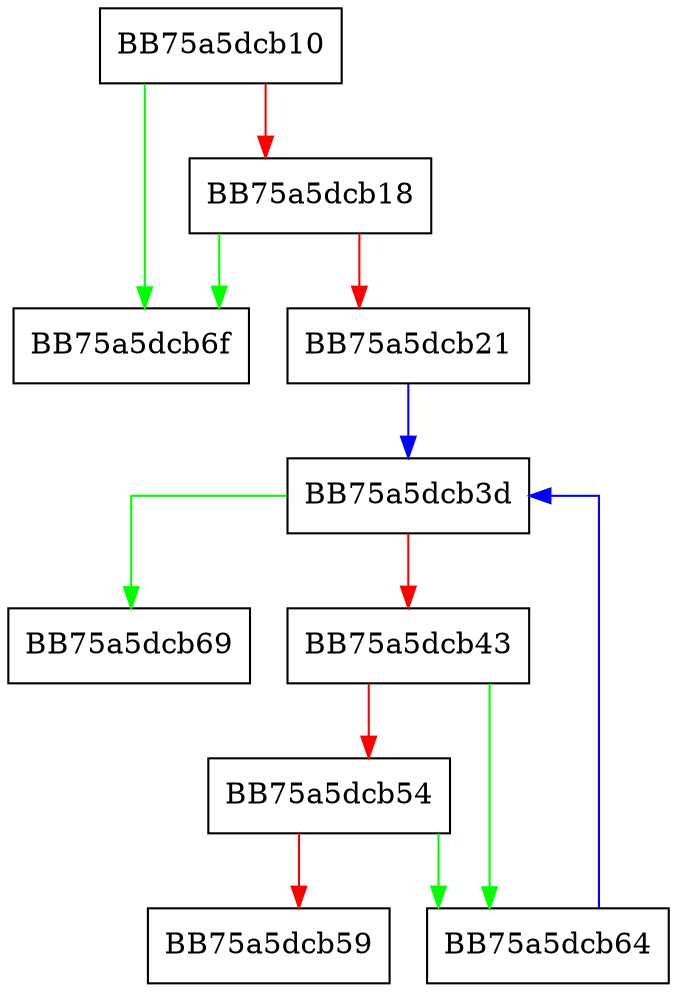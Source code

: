 digraph ice_ismine {
  node [shape="box"];
  graph [splines=ortho];
  BB75a5dcb10 -> BB75a5dcb6f [color="green"];
  BB75a5dcb10 -> BB75a5dcb18 [color="red"];
  BB75a5dcb18 -> BB75a5dcb6f [color="green"];
  BB75a5dcb18 -> BB75a5dcb21 [color="red"];
  BB75a5dcb21 -> BB75a5dcb3d [color="blue"];
  BB75a5dcb3d -> BB75a5dcb69 [color="green"];
  BB75a5dcb3d -> BB75a5dcb43 [color="red"];
  BB75a5dcb43 -> BB75a5dcb64 [color="green"];
  BB75a5dcb43 -> BB75a5dcb54 [color="red"];
  BB75a5dcb54 -> BB75a5dcb64 [color="green"];
  BB75a5dcb54 -> BB75a5dcb59 [color="red"];
  BB75a5dcb64 -> BB75a5dcb3d [color="blue"];
}